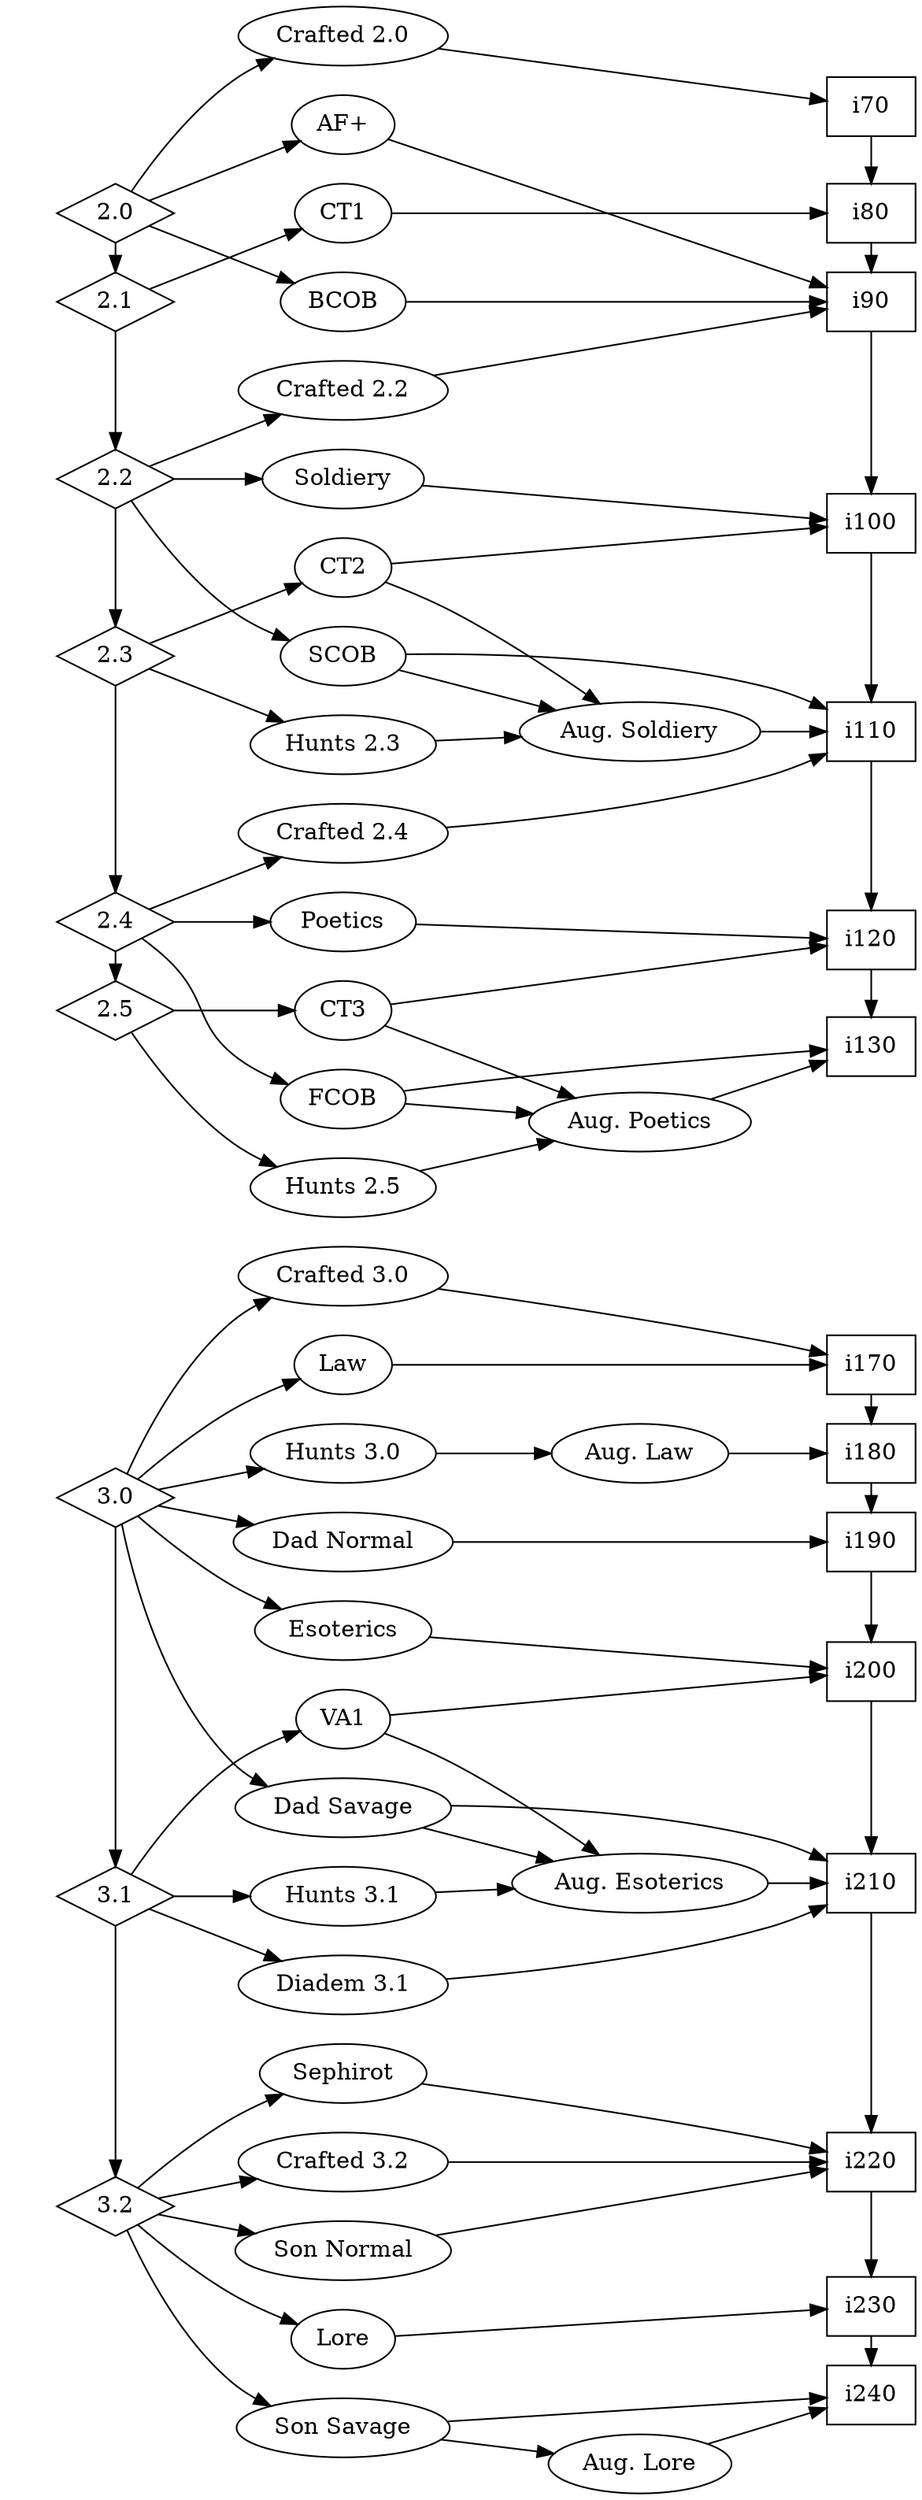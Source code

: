 digraph "FFXIV" {
  rankdir = LR;
  {
    // needed so that graph is aligned properly. if something breaks, feel free to remove this
    node[shape=diamond]
    2.0 -> 3.0[style=invis]
  }
  subgraph {
    subgraph {
      node [shape=diamond];
      rank = source;
      2.0 -> 2.1 -> 2.2 -> 2.3 -> 2.4 -> 2.5
    }
    subgraph {
      rank = sink;
      node [shape=box];
      i70 -> i80 -> i90 -> i100 -> i110 -> i120 -> i130
    }
    subgraph {
      rank = same;
      "Aug. Soldiery"
      "Aug. Poetics"
    }
    subgraph {
      rank = same;
      "AF+"; "Soldiery"; "Poetics";
      "BCOB"; "SCOB"; "FCOB"; 
      "CT1"; "CT2"; "CT3";
      "Crafted 2.0"; "Crafted 2.2"; "Crafted 2.4";
      "Hunts 2.3"; "Hunts 2.5";
    }
    2.0 -> "Crafted 2.0" -> i70
    2.0 -> "BCOB" -> i90
    2.0 -> "AF+" -> i90
    2.1 -> "CT1" -> i80
    2.2 -> "Crafted 2.2" -> i90
    2.2 -> "Soldiery" -> i100
    2.2 -> "SCOB" -> i110
    "SCOB" -> "Aug. Soldiery" -> i110
    2.3 -> "CT2" -> i100
    "CT2" -> "Aug. Soldiery"
    2.3 -> "Hunts 2.3" -> "Aug. Soldiery"
    2.4 -> "Crafted 2.4" -> i110
    2.4 -> "Poetics" -> i120
    2.4 -> "FCOB" -> i130
    "FCOB" -> "Aug. Poetics" -> i130
    2.5 -> "CT3" -> i120
    "CT3" -> "Aug. Poetics"
    2.5 -> "Hunts 2.5" -> "Aug. Poetics"
  }
  subgraph {
    subgraph {
      node [shape=diamond];
      rank = source;
      3.0 -> 3.1 -> 3.2
    }
    subgraph {
      rank = sink;
      node [shape=box];
      i170 -> i180 -> i190 -> i200 -> i210 -> i220 -> i230 -> i240
    }
    subgraph {
      rank = same;
      "Aug. Law"
      "Aug. Esoterics"
      "Aug. Lore"
    }
    subgraph {
      rank = same;
      "Law"; "Esoterics"; "Lore";
      "Dad Normal"; "Dad Savage";
      "Son Normal"; "Son Savage";
      "Sephirot";
      "VA1";
      "Crafted 3.0"; "Crafted 3.2";
      "Diadem 3.1"; "Hunts 3.0"; "Hunts 3.1"
    }
    3.0 -> "Crafted 3.0" -> i170
    3.0 -> "Law" -> i170
    3.0 -> "Hunts 3.0" -> "Aug. Law" -> i180
    3.0 -> "Dad Normal" -> i190
    3.0 -> "Esoterics" -> i200
    3.0 -> "Dad Savage" -> i210
    "Dad Savage" -> "Aug. Esoterics" -> i210
    3.1 -> "Hunts 3.1" -> "Aug. Esoterics"
    3.1 -> "VA1" -> i200
    "VA1" -> "Aug. Esoterics"
    3.1 -> "Diadem 3.1" -> i210
    3.2 -> "Crafted 3.2" -> i220
    3.2 -> "Sephirot" -> i220
    3.2 -> "Son Normal" -> i220
    3.2 -> "Lore" -> i230
    3.2 -> "Son Savage" -> i240 
    "Son Savage" -> "Aug. Lore" -> i240
  }
}
